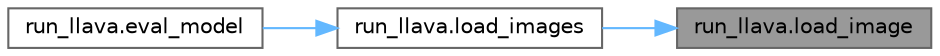 digraph "run_llava.load_image"
{
 // LATEX_PDF_SIZE
  bgcolor="transparent";
  edge [fontname=Helvetica,fontsize=10,labelfontname=Helvetica,labelfontsize=10];
  node [fontname=Helvetica,fontsize=10,shape=box,height=0.2,width=0.4];
  rankdir="RL";
  Node1 [id="Node000001",label="run_llava.load_image",height=0.2,width=0.4,color="gray40", fillcolor="grey60", style="filled", fontcolor="black",tooltip=" "];
  Node1 -> Node2 [id="edge1_Node000001_Node000002",dir="back",color="steelblue1",style="solid",tooltip=" "];
  Node2 [id="Node000002",label="run_llava.load_images",height=0.2,width=0.4,color="grey40", fillcolor="white", style="filled",URL="$namespacerun__llava.html#a9fe46554dac093cad50d5698fe44f00b",tooltip=" "];
  Node2 -> Node3 [id="edge2_Node000002_Node000003",dir="back",color="steelblue1",style="solid",tooltip=" "];
  Node3 [id="Node000003",label="run_llava.eval_model",height=0.2,width=0.4,color="grey40", fillcolor="white", style="filled",URL="$namespacerun__llava.html#a28158121cca9af176b13b01b2ef290f4",tooltip=" "];
}

